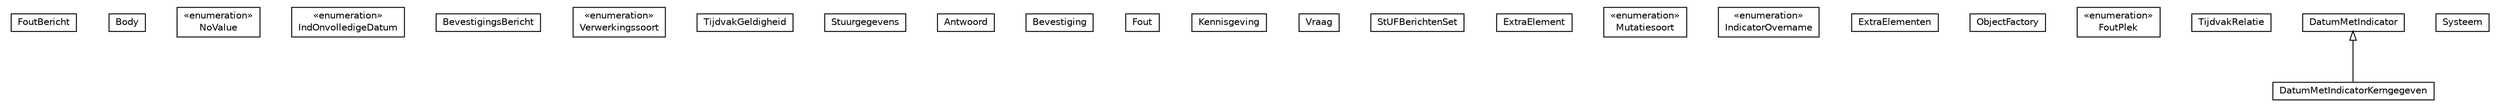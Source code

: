 #!/usr/local/bin/dot
#
# Class diagram 
# Generated by UMLGraph version R5_6-24-gf6e263 (http://www.umlgraph.org/)
#

digraph G {
	edge [fontname="Helvetica",fontsize=10,labelfontname="Helvetica",labelfontsize=10];
	node [fontname="Helvetica",fontsize=10,shape=plaintext];
	nodesep=0.25;
	ranksep=0.5;
	// nl.egem.stuf.stuf0204.FoutBericht
	c2000 [label=<<table title="nl.egem.stuf.stuf0204.FoutBericht" border="0" cellborder="1" cellspacing="0" cellpadding="2" port="p" href="./FoutBericht.html">
		<tr><td><table border="0" cellspacing="0" cellpadding="1">
<tr><td align="center" balign="center"> FoutBericht </td></tr>
		</table></td></tr>
		</table>>, URL="./FoutBericht.html", fontname="Helvetica", fontcolor="black", fontsize=10.0];
	// nl.egem.stuf.stuf0204.FoutBericht.Body
	c2001 [label=<<table title="nl.egem.stuf.stuf0204.FoutBericht.Body" border="0" cellborder="1" cellspacing="0" cellpadding="2" port="p" href="./FoutBericht.Body.html">
		<tr><td><table border="0" cellspacing="0" cellpadding="1">
<tr><td align="center" balign="center"> Body </td></tr>
		</table></td></tr>
		</table>>, URL="./FoutBericht.Body.html", fontname="Helvetica", fontcolor="black", fontsize=10.0];
	// nl.egem.stuf.stuf0204.NoValue
	c2002 [label=<<table title="nl.egem.stuf.stuf0204.NoValue" border="0" cellborder="1" cellspacing="0" cellpadding="2" port="p" href="./NoValue.html">
		<tr><td><table border="0" cellspacing="0" cellpadding="1">
<tr><td align="center" balign="center"> &#171;enumeration&#187; </td></tr>
<tr><td align="center" balign="center"> NoValue </td></tr>
		</table></td></tr>
		</table>>, URL="./NoValue.html", fontname="Helvetica", fontcolor="black", fontsize=10.0];
	// nl.egem.stuf.stuf0204.IndOnvolledigeDatum
	c2003 [label=<<table title="nl.egem.stuf.stuf0204.IndOnvolledigeDatum" border="0" cellborder="1" cellspacing="0" cellpadding="2" port="p" href="./IndOnvolledigeDatum.html">
		<tr><td><table border="0" cellspacing="0" cellpadding="1">
<tr><td align="center" balign="center"> &#171;enumeration&#187; </td></tr>
<tr><td align="center" balign="center"> IndOnvolledigeDatum </td></tr>
		</table></td></tr>
		</table>>, URL="./IndOnvolledigeDatum.html", fontname="Helvetica", fontcolor="black", fontsize=10.0];
	// nl.egem.stuf.stuf0204.BevestigingsBericht
	c2004 [label=<<table title="nl.egem.stuf.stuf0204.BevestigingsBericht" border="0" cellborder="1" cellspacing="0" cellpadding="2" port="p" href="./BevestigingsBericht.html">
		<tr><td><table border="0" cellspacing="0" cellpadding="1">
<tr><td align="center" balign="center"> BevestigingsBericht </td></tr>
		</table></td></tr>
		</table>>, URL="./BevestigingsBericht.html", fontname="Helvetica", fontcolor="black", fontsize=10.0];
	// nl.egem.stuf.stuf0204.Verwerkingssoort
	c2005 [label=<<table title="nl.egem.stuf.stuf0204.Verwerkingssoort" border="0" cellborder="1" cellspacing="0" cellpadding="2" port="p" href="./Verwerkingssoort.html">
		<tr><td><table border="0" cellspacing="0" cellpadding="1">
<tr><td align="center" balign="center"> &#171;enumeration&#187; </td></tr>
<tr><td align="center" balign="center"> Verwerkingssoort </td></tr>
		</table></td></tr>
		</table>>, URL="./Verwerkingssoort.html", fontname="Helvetica", fontcolor="black", fontsize=10.0];
	// nl.egem.stuf.stuf0204.TijdvakGeldigheid
	c2006 [label=<<table title="nl.egem.stuf.stuf0204.TijdvakGeldigheid" border="0" cellborder="1" cellspacing="0" cellpadding="2" port="p" href="./TijdvakGeldigheid.html">
		<tr><td><table border="0" cellspacing="0" cellpadding="1">
<tr><td align="center" balign="center"> TijdvakGeldigheid </td></tr>
		</table></td></tr>
		</table>>, URL="./TijdvakGeldigheid.html", fontname="Helvetica", fontcolor="black", fontsize=10.0];
	// nl.egem.stuf.stuf0204.Stuurgegevens
	c2007 [label=<<table title="nl.egem.stuf.stuf0204.Stuurgegevens" border="0" cellborder="1" cellspacing="0" cellpadding="2" port="p" href="./Stuurgegevens.html">
		<tr><td><table border="0" cellspacing="0" cellpadding="1">
<tr><td align="center" balign="center"> Stuurgegevens </td></tr>
		</table></td></tr>
		</table>>, URL="./Stuurgegevens.html", fontname="Helvetica", fontcolor="black", fontsize=10.0];
	// nl.egem.stuf.stuf0204.Stuurgegevens.Antwoord
	c2008 [label=<<table title="nl.egem.stuf.stuf0204.Stuurgegevens.Antwoord" border="0" cellborder="1" cellspacing="0" cellpadding="2" port="p" href="./Stuurgegevens.Antwoord.html">
		<tr><td><table border="0" cellspacing="0" cellpadding="1">
<tr><td align="center" balign="center"> Antwoord </td></tr>
		</table></td></tr>
		</table>>, URL="./Stuurgegevens.Antwoord.html", fontname="Helvetica", fontcolor="black", fontsize=10.0];
	// nl.egem.stuf.stuf0204.Stuurgegevens.Bevestiging
	c2009 [label=<<table title="nl.egem.stuf.stuf0204.Stuurgegevens.Bevestiging" border="0" cellborder="1" cellspacing="0" cellpadding="2" port="p" href="./Stuurgegevens.Bevestiging.html">
		<tr><td><table border="0" cellspacing="0" cellpadding="1">
<tr><td align="center" balign="center"> Bevestiging </td></tr>
		</table></td></tr>
		</table>>, URL="./Stuurgegevens.Bevestiging.html", fontname="Helvetica", fontcolor="black", fontsize=10.0];
	// nl.egem.stuf.stuf0204.Stuurgegevens.Fout
	c2010 [label=<<table title="nl.egem.stuf.stuf0204.Stuurgegevens.Fout" border="0" cellborder="1" cellspacing="0" cellpadding="2" port="p" href="./Stuurgegevens.Fout.html">
		<tr><td><table border="0" cellspacing="0" cellpadding="1">
<tr><td align="center" balign="center"> Fout </td></tr>
		</table></td></tr>
		</table>>, URL="./Stuurgegevens.Fout.html", fontname="Helvetica", fontcolor="black", fontsize=10.0];
	// nl.egem.stuf.stuf0204.Stuurgegevens.Kennisgeving
	c2011 [label=<<table title="nl.egem.stuf.stuf0204.Stuurgegevens.Kennisgeving" border="0" cellborder="1" cellspacing="0" cellpadding="2" port="p" href="./Stuurgegevens.Kennisgeving.html">
		<tr><td><table border="0" cellspacing="0" cellpadding="1">
<tr><td align="center" balign="center"> Kennisgeving </td></tr>
		</table></td></tr>
		</table>>, URL="./Stuurgegevens.Kennisgeving.html", fontname="Helvetica", fontcolor="black", fontsize=10.0];
	// nl.egem.stuf.stuf0204.Stuurgegevens.Vraag
	c2012 [label=<<table title="nl.egem.stuf.stuf0204.Stuurgegevens.Vraag" border="0" cellborder="1" cellspacing="0" cellpadding="2" port="p" href="./Stuurgegevens.Vraag.html">
		<tr><td><table border="0" cellspacing="0" cellpadding="1">
<tr><td align="center" balign="center"> Vraag </td></tr>
		</table></td></tr>
		</table>>, URL="./Stuurgegevens.Vraag.html", fontname="Helvetica", fontcolor="black", fontsize=10.0];
	// nl.egem.stuf.stuf0204.StUFBerichtenSet
	c2013 [label=<<table title="nl.egem.stuf.stuf0204.StUFBerichtenSet" border="0" cellborder="1" cellspacing="0" cellpadding="2" port="p" href="./StUFBerichtenSet.html">
		<tr><td><table border="0" cellspacing="0" cellpadding="1">
<tr><td align="center" balign="center"> StUFBerichtenSet </td></tr>
		</table></td></tr>
		</table>>, URL="./StUFBerichtenSet.html", fontname="Helvetica", fontcolor="black", fontsize=10.0];
	// nl.egem.stuf.stuf0204.ExtraElement
	c2014 [label=<<table title="nl.egem.stuf.stuf0204.ExtraElement" border="0" cellborder="1" cellspacing="0" cellpadding="2" port="p" href="./ExtraElement.html">
		<tr><td><table border="0" cellspacing="0" cellpadding="1">
<tr><td align="center" balign="center"> ExtraElement </td></tr>
		</table></td></tr>
		</table>>, URL="./ExtraElement.html", fontname="Helvetica", fontcolor="black", fontsize=10.0];
	// nl.egem.stuf.stuf0204.Mutatiesoort
	c2015 [label=<<table title="nl.egem.stuf.stuf0204.Mutatiesoort" border="0" cellborder="1" cellspacing="0" cellpadding="2" port="p" href="./Mutatiesoort.html">
		<tr><td><table border="0" cellspacing="0" cellpadding="1">
<tr><td align="center" balign="center"> &#171;enumeration&#187; </td></tr>
<tr><td align="center" balign="center"> Mutatiesoort </td></tr>
		</table></td></tr>
		</table>>, URL="./Mutatiesoort.html", fontname="Helvetica", fontcolor="black", fontsize=10.0];
	// nl.egem.stuf.stuf0204.IndicatorOvername
	c2016 [label=<<table title="nl.egem.stuf.stuf0204.IndicatorOvername" border="0" cellborder="1" cellspacing="0" cellpadding="2" port="p" href="./IndicatorOvername.html">
		<tr><td><table border="0" cellspacing="0" cellpadding="1">
<tr><td align="center" balign="center"> &#171;enumeration&#187; </td></tr>
<tr><td align="center" balign="center"> IndicatorOvername </td></tr>
		</table></td></tr>
		</table>>, URL="./IndicatorOvername.html", fontname="Helvetica", fontcolor="black", fontsize=10.0];
	// nl.egem.stuf.stuf0204.ExtraElementen
	c2017 [label=<<table title="nl.egem.stuf.stuf0204.ExtraElementen" border="0" cellborder="1" cellspacing="0" cellpadding="2" port="p" href="./ExtraElementen.html">
		<tr><td><table border="0" cellspacing="0" cellpadding="1">
<tr><td align="center" balign="center"> ExtraElementen </td></tr>
		</table></td></tr>
		</table>>, URL="./ExtraElementen.html", fontname="Helvetica", fontcolor="black", fontsize=10.0];
	// nl.egem.stuf.stuf0204.ObjectFactory
	c2018 [label=<<table title="nl.egem.stuf.stuf0204.ObjectFactory" border="0" cellborder="1" cellspacing="0" cellpadding="2" port="p" href="./ObjectFactory.html">
		<tr><td><table border="0" cellspacing="0" cellpadding="1">
<tr><td align="center" balign="center"> ObjectFactory </td></tr>
		</table></td></tr>
		</table>>, URL="./ObjectFactory.html", fontname="Helvetica", fontcolor="black", fontsize=10.0];
	// nl.egem.stuf.stuf0204.FoutPlek
	c2019 [label=<<table title="nl.egem.stuf.stuf0204.FoutPlek" border="0" cellborder="1" cellspacing="0" cellpadding="2" port="p" href="./FoutPlek.html">
		<tr><td><table border="0" cellspacing="0" cellpadding="1">
<tr><td align="center" balign="center"> &#171;enumeration&#187; </td></tr>
<tr><td align="center" balign="center"> FoutPlek </td></tr>
		</table></td></tr>
		</table>>, URL="./FoutPlek.html", fontname="Helvetica", fontcolor="black", fontsize=10.0];
	// nl.egem.stuf.stuf0204.TijdvakRelatie
	c2020 [label=<<table title="nl.egem.stuf.stuf0204.TijdvakRelatie" border="0" cellborder="1" cellspacing="0" cellpadding="2" port="p" href="./TijdvakRelatie.html">
		<tr><td><table border="0" cellspacing="0" cellpadding="1">
<tr><td align="center" balign="center"> TijdvakRelatie </td></tr>
		</table></td></tr>
		</table>>, URL="./TijdvakRelatie.html", fontname="Helvetica", fontcolor="black", fontsize=10.0];
	// nl.egem.stuf.stuf0204.DatumMetIndicator
	c2021 [label=<<table title="nl.egem.stuf.stuf0204.DatumMetIndicator" border="0" cellborder="1" cellspacing="0" cellpadding="2" port="p" href="./DatumMetIndicator.html">
		<tr><td><table border="0" cellspacing="0" cellpadding="1">
<tr><td align="center" balign="center"> DatumMetIndicator </td></tr>
		</table></td></tr>
		</table>>, URL="./DatumMetIndicator.html", fontname="Helvetica", fontcolor="black", fontsize=10.0];
	// nl.egem.stuf.stuf0204.DatumMetIndicatorKerngegeven
	c2022 [label=<<table title="nl.egem.stuf.stuf0204.DatumMetIndicatorKerngegeven" border="0" cellborder="1" cellspacing="0" cellpadding="2" port="p" href="./DatumMetIndicatorKerngegeven.html">
		<tr><td><table border="0" cellspacing="0" cellpadding="1">
<tr><td align="center" balign="center"> DatumMetIndicatorKerngegeven </td></tr>
		</table></td></tr>
		</table>>, URL="./DatumMetIndicatorKerngegeven.html", fontname="Helvetica", fontcolor="black", fontsize=10.0];
	// nl.egem.stuf.stuf0204.Systeem
	c2023 [label=<<table title="nl.egem.stuf.stuf0204.Systeem" border="0" cellborder="1" cellspacing="0" cellpadding="2" port="p" href="./Systeem.html">
		<tr><td><table border="0" cellspacing="0" cellpadding="1">
<tr><td align="center" balign="center"> Systeem </td></tr>
		</table></td></tr>
		</table>>, URL="./Systeem.html", fontname="Helvetica", fontcolor="black", fontsize=10.0];
	//nl.egem.stuf.stuf0204.DatumMetIndicatorKerngegeven extends nl.egem.stuf.stuf0204.DatumMetIndicator
	c2021:p -> c2022:p [dir=back,arrowtail=empty];
}


